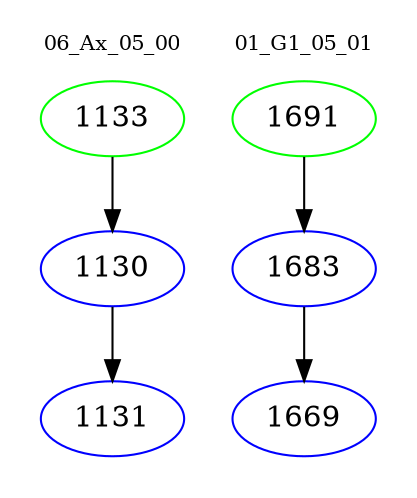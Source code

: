 digraph{
subgraph cluster_0 {
color = white
label = "06_Ax_05_00";
fontsize=10;
T0_1133 [label="1133", color="green"]
T0_1133 -> T0_1130 [color="black"]
T0_1130 [label="1130", color="blue"]
T0_1130 -> T0_1131 [color="black"]
T0_1131 [label="1131", color="blue"]
}
subgraph cluster_1 {
color = white
label = "01_G1_05_01";
fontsize=10;
T1_1691 [label="1691", color="green"]
T1_1691 -> T1_1683 [color="black"]
T1_1683 [label="1683", color="blue"]
T1_1683 -> T1_1669 [color="black"]
T1_1669 [label="1669", color="blue"]
}
}
